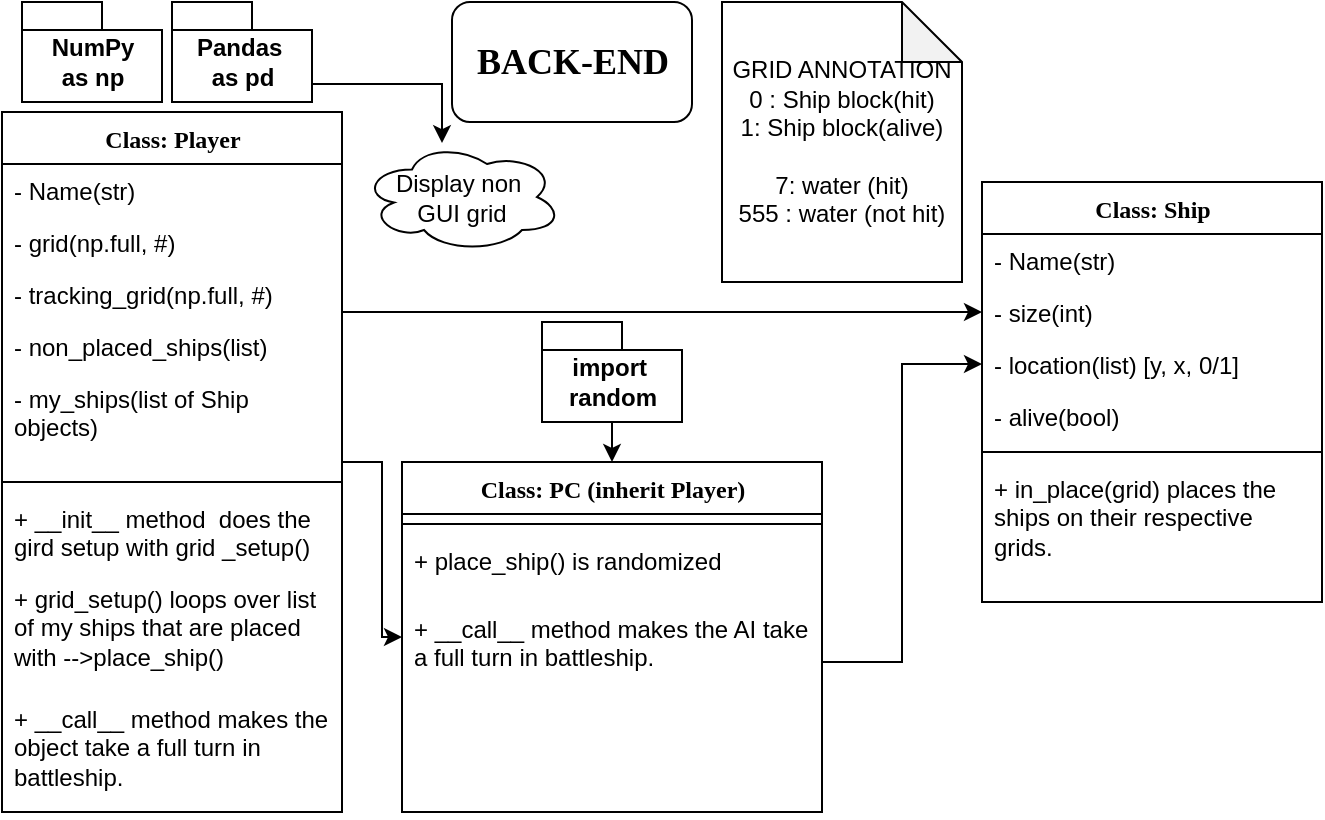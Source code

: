 <mxfile version="13.3.0" type="device"><diagram name="Page-1" id="6133507b-19e7-1e82-6fc7-422aa6c4b21f"><mxGraphModel dx="1662" dy="713" grid="1" gridSize="10" guides="1" tooltips="1" connect="1" arrows="1" fold="1" page="1" pageScale="1" pageWidth="1100" pageHeight="850" background="#ffffff" math="0" shadow="0"><root><mxCell id="0"/><mxCell id="1" parent="0"/><mxCell id="80yf9af-KACzYR_JBXFS-4" value="" style="rounded=1;whiteSpace=wrap;html=1;" vertex="1" parent="1"><mxGeometry x="265" y="80" width="120" height="60" as="geometry"/></mxCell><mxCell id="XDFOH_EZ03WTy4rAaVD0-5" style="edgeStyle=orthogonalEdgeStyle;rounded=0;orthogonalLoop=1;jettySize=auto;html=1;exitX=0;exitY=0;exitDx=70;exitDy=41;exitPerimeter=0;" parent="1" source="XDFOH_EZ03WTy4rAaVD0-1" target="XDFOH_EZ03WTy4rAaVD0-3" edge="1"><mxGeometry relative="1" as="geometry"><Array as="points"><mxPoint x="260" y="121"/></Array></mxGeometry></mxCell><mxCell id="XDFOH_EZ03WTy4rAaVD0-1" value="Pandas&amp;nbsp;&lt;br&gt;as pd" style="shape=folder;fontStyle=1;spacingTop=10;tabWidth=40;tabHeight=14;tabPosition=left;html=1;" parent="1" vertex="1"><mxGeometry x="125" y="80" width="70" height="50" as="geometry"/></mxCell><mxCell id="XDFOH_EZ03WTy4rAaVD0-2" value="NumPy&lt;br&gt;as np" style="shape=folder;fontStyle=1;spacingTop=10;tabWidth=40;tabHeight=14;tabPosition=left;html=1;" parent="1" vertex="1"><mxGeometry x="50" y="80" width="70" height="50" as="geometry"/></mxCell><mxCell id="XDFOH_EZ03WTy4rAaVD0-3" value="Display non&amp;nbsp;&lt;br&gt;GUI grid" style="ellipse;shape=cloud;whiteSpace=wrap;html=1;" parent="1" vertex="1"><mxGeometry x="220" y="150" width="100" height="55" as="geometry"/></mxCell><mxCell id="XDFOH_EZ03WTy4rAaVD0-39" value="" style="edgeStyle=orthogonalEdgeStyle;rounded=0;orthogonalLoop=1;jettySize=auto;html=1;" parent="1" source="78961159f06e98e8-17" target="XDFOH_EZ03WTy4rAaVD0-29" edge="1"><mxGeometry relative="1" as="geometry"/></mxCell><object label="Class: Player" asd="dds" id="78961159f06e98e8-17"><mxCell style="swimlane;html=1;fontStyle=1;align=center;verticalAlign=top;childLayout=stackLayout;horizontal=1;startSize=26;horizontalStack=0;resizeParent=1;resizeLast=0;collapsible=1;marginBottom=0;swimlaneFillColor=#ffffff;rounded=0;shadow=0;comic=0;labelBackgroundColor=none;strokeWidth=1;fillColor=none;fontFamily=Verdana;fontSize=12" parent="1" vertex="1"><mxGeometry x="40" y="135" width="170" height="350" as="geometry"/></mxCell></object><mxCell id="78961159f06e98e8-23" value="- Name(str)" style="text;html=1;strokeColor=none;fillColor=none;align=left;verticalAlign=top;spacingLeft=4;spacingRight=4;whiteSpace=wrap;overflow=hidden;rotatable=0;points=[[0,0.5],[1,0.5]];portConstraint=eastwest;" parent="78961159f06e98e8-17" vertex="1"><mxGeometry y="26" width="170" height="26" as="geometry"/></mxCell><mxCell id="78961159f06e98e8-24" value="- grid(np.full, #)&lt;br&gt;" style="text;html=1;strokeColor=none;fillColor=none;align=left;verticalAlign=top;spacingLeft=4;spacingRight=4;whiteSpace=wrap;overflow=hidden;rotatable=0;points=[[0,0.5],[1,0.5]];portConstraint=eastwest;" parent="78961159f06e98e8-17" vertex="1"><mxGeometry y="52" width="170" height="26" as="geometry"/></mxCell><mxCell id="78961159f06e98e8-27" value="- tracking_grid(np.full, #)" style="text;html=1;strokeColor=none;fillColor=none;align=left;verticalAlign=top;spacingLeft=4;spacingRight=4;whiteSpace=wrap;overflow=hidden;rotatable=0;points=[[0,0.5],[1,0.5]];portConstraint=eastwest;" parent="78961159f06e98e8-17" vertex="1"><mxGeometry y="78" width="170" height="26" as="geometry"/></mxCell><mxCell id="XDFOH_EZ03WTy4rAaVD0-16" value="- non_placed_ships(list)" style="text;html=1;strokeColor=none;fillColor=none;align=left;verticalAlign=top;spacingLeft=4;spacingRight=4;whiteSpace=wrap;overflow=hidden;rotatable=0;points=[[0,0.5],[1,0.5]];portConstraint=eastwest;" parent="78961159f06e98e8-17" vertex="1"><mxGeometry y="104" width="170" height="26" as="geometry"/></mxCell><mxCell id="XDFOH_EZ03WTy4rAaVD0-17" value="- my_ships(list of Ship objects)" style="text;html=1;strokeColor=none;fillColor=none;align=left;verticalAlign=top;spacingLeft=4;spacingRight=4;whiteSpace=wrap;overflow=hidden;rotatable=0;points=[[0,0.5],[1,0.5]];portConstraint=eastwest;" parent="78961159f06e98e8-17" vertex="1"><mxGeometry y="130" width="170" height="50" as="geometry"/></mxCell><mxCell id="78961159f06e98e8-19" value="" style="line;html=1;strokeWidth=1;fillColor=none;align=left;verticalAlign=middle;spacingTop=-1;spacingLeft=3;spacingRight=3;rotatable=0;labelPosition=right;points=[];portConstraint=eastwest;" parent="78961159f06e98e8-17" vertex="1"><mxGeometry y="180" width="170" height="10" as="geometry"/></mxCell><mxCell id="XDFOH_EZ03WTy4rAaVD0-26" value="+ __init__ method&amp;nbsp; does the gird setup with&amp;nbsp;grid _setup()&lt;br&gt;" style="text;html=1;strokeColor=none;fillColor=none;align=left;verticalAlign=top;spacingLeft=4;spacingRight=4;whiteSpace=wrap;overflow=hidden;rotatable=0;points=[[0,0.5],[1,0.5]];portConstraint=eastwest;" parent="78961159f06e98e8-17" vertex="1"><mxGeometry y="190" width="170" height="40" as="geometry"/></mxCell><mxCell id="XDFOH_EZ03WTy4rAaVD0-27" value="+ grid_setup() loops over list of my ships that are placed with --&amp;gt;place_ship()" style="text;html=1;strokeColor=none;fillColor=none;align=left;verticalAlign=top;spacingLeft=4;spacingRight=4;whiteSpace=wrap;overflow=hidden;rotatable=0;points=[[0,0.5],[1,0.5]];portConstraint=eastwest;" parent="78961159f06e98e8-17" vertex="1"><mxGeometry y="230" width="170" height="60" as="geometry"/></mxCell><mxCell id="XDFOH_EZ03WTy4rAaVD0-28" value="+ __call__ method makes the object take a full turn in battleship." style="text;html=1;strokeColor=none;fillColor=none;align=left;verticalAlign=top;spacingLeft=4;spacingRight=4;whiteSpace=wrap;overflow=hidden;rotatable=0;points=[[0,0.5],[1,0.5]];portConstraint=eastwest;" parent="78961159f06e98e8-17" vertex="1"><mxGeometry y="290" width="170" height="60" as="geometry"/></mxCell><object label="Class: PC (inherit Player)" asd="dds" id="XDFOH_EZ03WTy4rAaVD0-29"><mxCell style="swimlane;html=1;fontStyle=1;align=center;verticalAlign=top;childLayout=stackLayout;horizontal=1;startSize=26;horizontalStack=0;resizeParent=1;resizeLast=0;collapsible=1;marginBottom=0;swimlaneFillColor=#ffffff;rounded=0;shadow=0;comic=0;labelBackgroundColor=none;strokeWidth=1;fillColor=none;fontFamily=Verdana;fontSize=12" parent="1" vertex="1"><mxGeometry x="240" y="310" width="210" height="175" as="geometry"/></mxCell></object><mxCell id="XDFOH_EZ03WTy4rAaVD0-35" value="" style="line;html=1;strokeWidth=1;fillColor=none;align=left;verticalAlign=middle;spacingTop=-1;spacingLeft=3;spacingRight=3;rotatable=0;labelPosition=right;points=[];portConstraint=eastwest;" parent="XDFOH_EZ03WTy4rAaVD0-29" vertex="1"><mxGeometry y="26" width="210" height="10" as="geometry"/></mxCell><mxCell id="XDFOH_EZ03WTy4rAaVD0-37" value="+ place_ship() is randomized" style="text;html=1;strokeColor=none;fillColor=none;align=left;verticalAlign=top;spacingLeft=4;spacingRight=4;whiteSpace=wrap;overflow=hidden;rotatable=0;points=[[0,0.5],[1,0.5]];portConstraint=eastwest;" parent="XDFOH_EZ03WTy4rAaVD0-29" vertex="1"><mxGeometry y="36" width="210" height="34" as="geometry"/></mxCell><mxCell id="XDFOH_EZ03WTy4rAaVD0-38" value="+ __call__ method makes the AI take a full turn in battleship." style="text;html=1;strokeColor=none;fillColor=none;align=left;verticalAlign=top;spacingLeft=4;spacingRight=4;whiteSpace=wrap;overflow=hidden;rotatable=0;points=[[0,0.5],[1,0.5]];portConstraint=eastwest;" parent="XDFOH_EZ03WTy4rAaVD0-29" vertex="1"><mxGeometry y="70" width="210" height="60" as="geometry"/></mxCell><mxCell id="XDFOH_EZ03WTy4rAaVD0-58" style="edgeStyle=orthogonalEdgeStyle;rounded=0;orthogonalLoop=1;jettySize=auto;html=1;exitX=1;exitY=0.5;exitDx=0;exitDy=0;entryX=0;entryY=0.5;entryDx=0;entryDy=0;" parent="1" source="XDFOH_EZ03WTy4rAaVD0-38" target="XDFOH_EZ03WTy4rAaVD0-45" edge="1"><mxGeometry relative="1" as="geometry"/></mxCell><mxCell id="XDFOH_EZ03WTy4rAaVD0-59" style="edgeStyle=orthogonalEdgeStyle;rounded=0;orthogonalLoop=1;jettySize=auto;html=1;exitX=1;exitY=0.5;exitDx=0;exitDy=0;entryX=0;entryY=0.5;entryDx=0;entryDy=0;" parent="1" source="78961159f06e98e8-24" target="XDFOH_EZ03WTy4rAaVD0-44" edge="1"><mxGeometry relative="1" as="geometry"><Array as="points"><mxPoint x="210" y="235"/></Array></mxGeometry></mxCell><mxCell id="XDFOH_EZ03WTy4rAaVD0-61" style="edgeStyle=orthogonalEdgeStyle;rounded=0;orthogonalLoop=1;jettySize=auto;html=1;exitX=0.5;exitY=1;exitDx=0;exitDy=0;exitPerimeter=0;entryX=0.5;entryY=0;entryDx=0;entryDy=0;" parent="1" source="XDFOH_EZ03WTy4rAaVD0-60" target="XDFOH_EZ03WTy4rAaVD0-29" edge="1"><mxGeometry relative="1" as="geometry"/></mxCell><mxCell id="XDFOH_EZ03WTy4rAaVD0-60" value="import&amp;nbsp;&lt;br&gt;random" style="shape=folder;fontStyle=1;spacingTop=10;tabWidth=40;tabHeight=14;tabPosition=left;html=1;" parent="1" vertex="1"><mxGeometry x="310" y="240" width="70" height="50" as="geometry"/></mxCell><mxCell id="80yf9af-KACzYR_JBXFS-1" value="GRID ANNOTATION&lt;br&gt;0 : Ship block(hit)&lt;br&gt;1: Ship block(alive)&lt;br&gt;&lt;br&gt;7: water (hit)&lt;br&gt;555 : water (not hit)" style="shape=note;whiteSpace=wrap;html=1;backgroundOutline=1;darkOpacity=0.05;" vertex="1" parent="1"><mxGeometry x="400" y="80" width="120" height="140" as="geometry"/></mxCell><object label="Class: Ship" asd="dds" id="XDFOH_EZ03WTy4rAaVD0-42"><mxCell style="swimlane;html=1;fontStyle=1;align=center;verticalAlign=top;childLayout=stackLayout;horizontal=1;startSize=26;horizontalStack=0;resizeParent=1;resizeLast=0;collapsible=1;marginBottom=0;swimlaneFillColor=#ffffff;rounded=0;shadow=0;comic=0;labelBackgroundColor=none;strokeWidth=1;fillColor=none;fontFamily=Verdana;fontSize=12" parent="1" vertex="1"><mxGeometry x="530" y="170" width="170" height="210" as="geometry"/></mxCell></object><mxCell id="XDFOH_EZ03WTy4rAaVD0-43" value="- Name(str)" style="text;html=1;strokeColor=none;fillColor=none;align=left;verticalAlign=top;spacingLeft=4;spacingRight=4;whiteSpace=wrap;overflow=hidden;rotatable=0;points=[[0,0.5],[1,0.5]];portConstraint=eastwest;" parent="XDFOH_EZ03WTy4rAaVD0-42" vertex="1"><mxGeometry y="26" width="170" height="26" as="geometry"/></mxCell><mxCell id="XDFOH_EZ03WTy4rAaVD0-44" value="- size(int)" style="text;html=1;strokeColor=none;fillColor=none;align=left;verticalAlign=top;spacingLeft=4;spacingRight=4;whiteSpace=wrap;overflow=hidden;rotatable=0;points=[[0,0.5],[1,0.5]];portConstraint=eastwest;" parent="XDFOH_EZ03WTy4rAaVD0-42" vertex="1"><mxGeometry y="52" width="170" height="26" as="geometry"/></mxCell><mxCell id="XDFOH_EZ03WTy4rAaVD0-45" value="- location(list) [y, x, 0/1]" style="text;html=1;strokeColor=none;fillColor=none;align=left;verticalAlign=top;spacingLeft=4;spacingRight=4;whiteSpace=wrap;overflow=hidden;rotatable=0;points=[[0,0.5],[1,0.5]];portConstraint=eastwest;" parent="XDFOH_EZ03WTy4rAaVD0-42" vertex="1"><mxGeometry y="78" width="170" height="26" as="geometry"/></mxCell><mxCell id="XDFOH_EZ03WTy4rAaVD0-46" value="- alive(bool)" style="text;html=1;strokeColor=none;fillColor=none;align=left;verticalAlign=top;spacingLeft=4;spacingRight=4;whiteSpace=wrap;overflow=hidden;rotatable=0;points=[[0,0.5],[1,0.5]];portConstraint=eastwest;" parent="XDFOH_EZ03WTy4rAaVD0-42" vertex="1"><mxGeometry y="104" width="170" height="26" as="geometry"/></mxCell><mxCell id="XDFOH_EZ03WTy4rAaVD0-48" value="" style="line;html=1;strokeWidth=1;fillColor=none;align=left;verticalAlign=middle;spacingTop=-1;spacingLeft=3;spacingRight=3;rotatable=0;labelPosition=right;points=[];portConstraint=eastwest;" parent="XDFOH_EZ03WTy4rAaVD0-42" vertex="1"><mxGeometry y="130" width="170" height="10" as="geometry"/></mxCell><mxCell id="XDFOH_EZ03WTy4rAaVD0-51" value="+ in_place(grid) places the ships on their respective grids." style="text;html=1;strokeColor=none;fillColor=none;align=left;verticalAlign=top;spacingLeft=4;spacingRight=4;whiteSpace=wrap;overflow=hidden;rotatable=0;points=[[0,0.5],[1,0.5]];portConstraint=eastwest;" parent="XDFOH_EZ03WTy4rAaVD0-42" vertex="1"><mxGeometry y="140" width="170" height="60" as="geometry"/></mxCell><mxCell id="80yf9af-KACzYR_JBXFS-2" value="&lt;b&gt;&lt;font style=&quot;font-size: 18px&quot; face=&quot;Lucida Console&quot;&gt;BACK-END&lt;/font&gt;&lt;/b&gt;" style="text;html=1;align=center;verticalAlign=middle;resizable=0;points=[];autosize=1;" vertex="1" parent="1"><mxGeometry x="270" y="100" width="110" height="20" as="geometry"/></mxCell></root></mxGraphModel></diagram></mxfile>